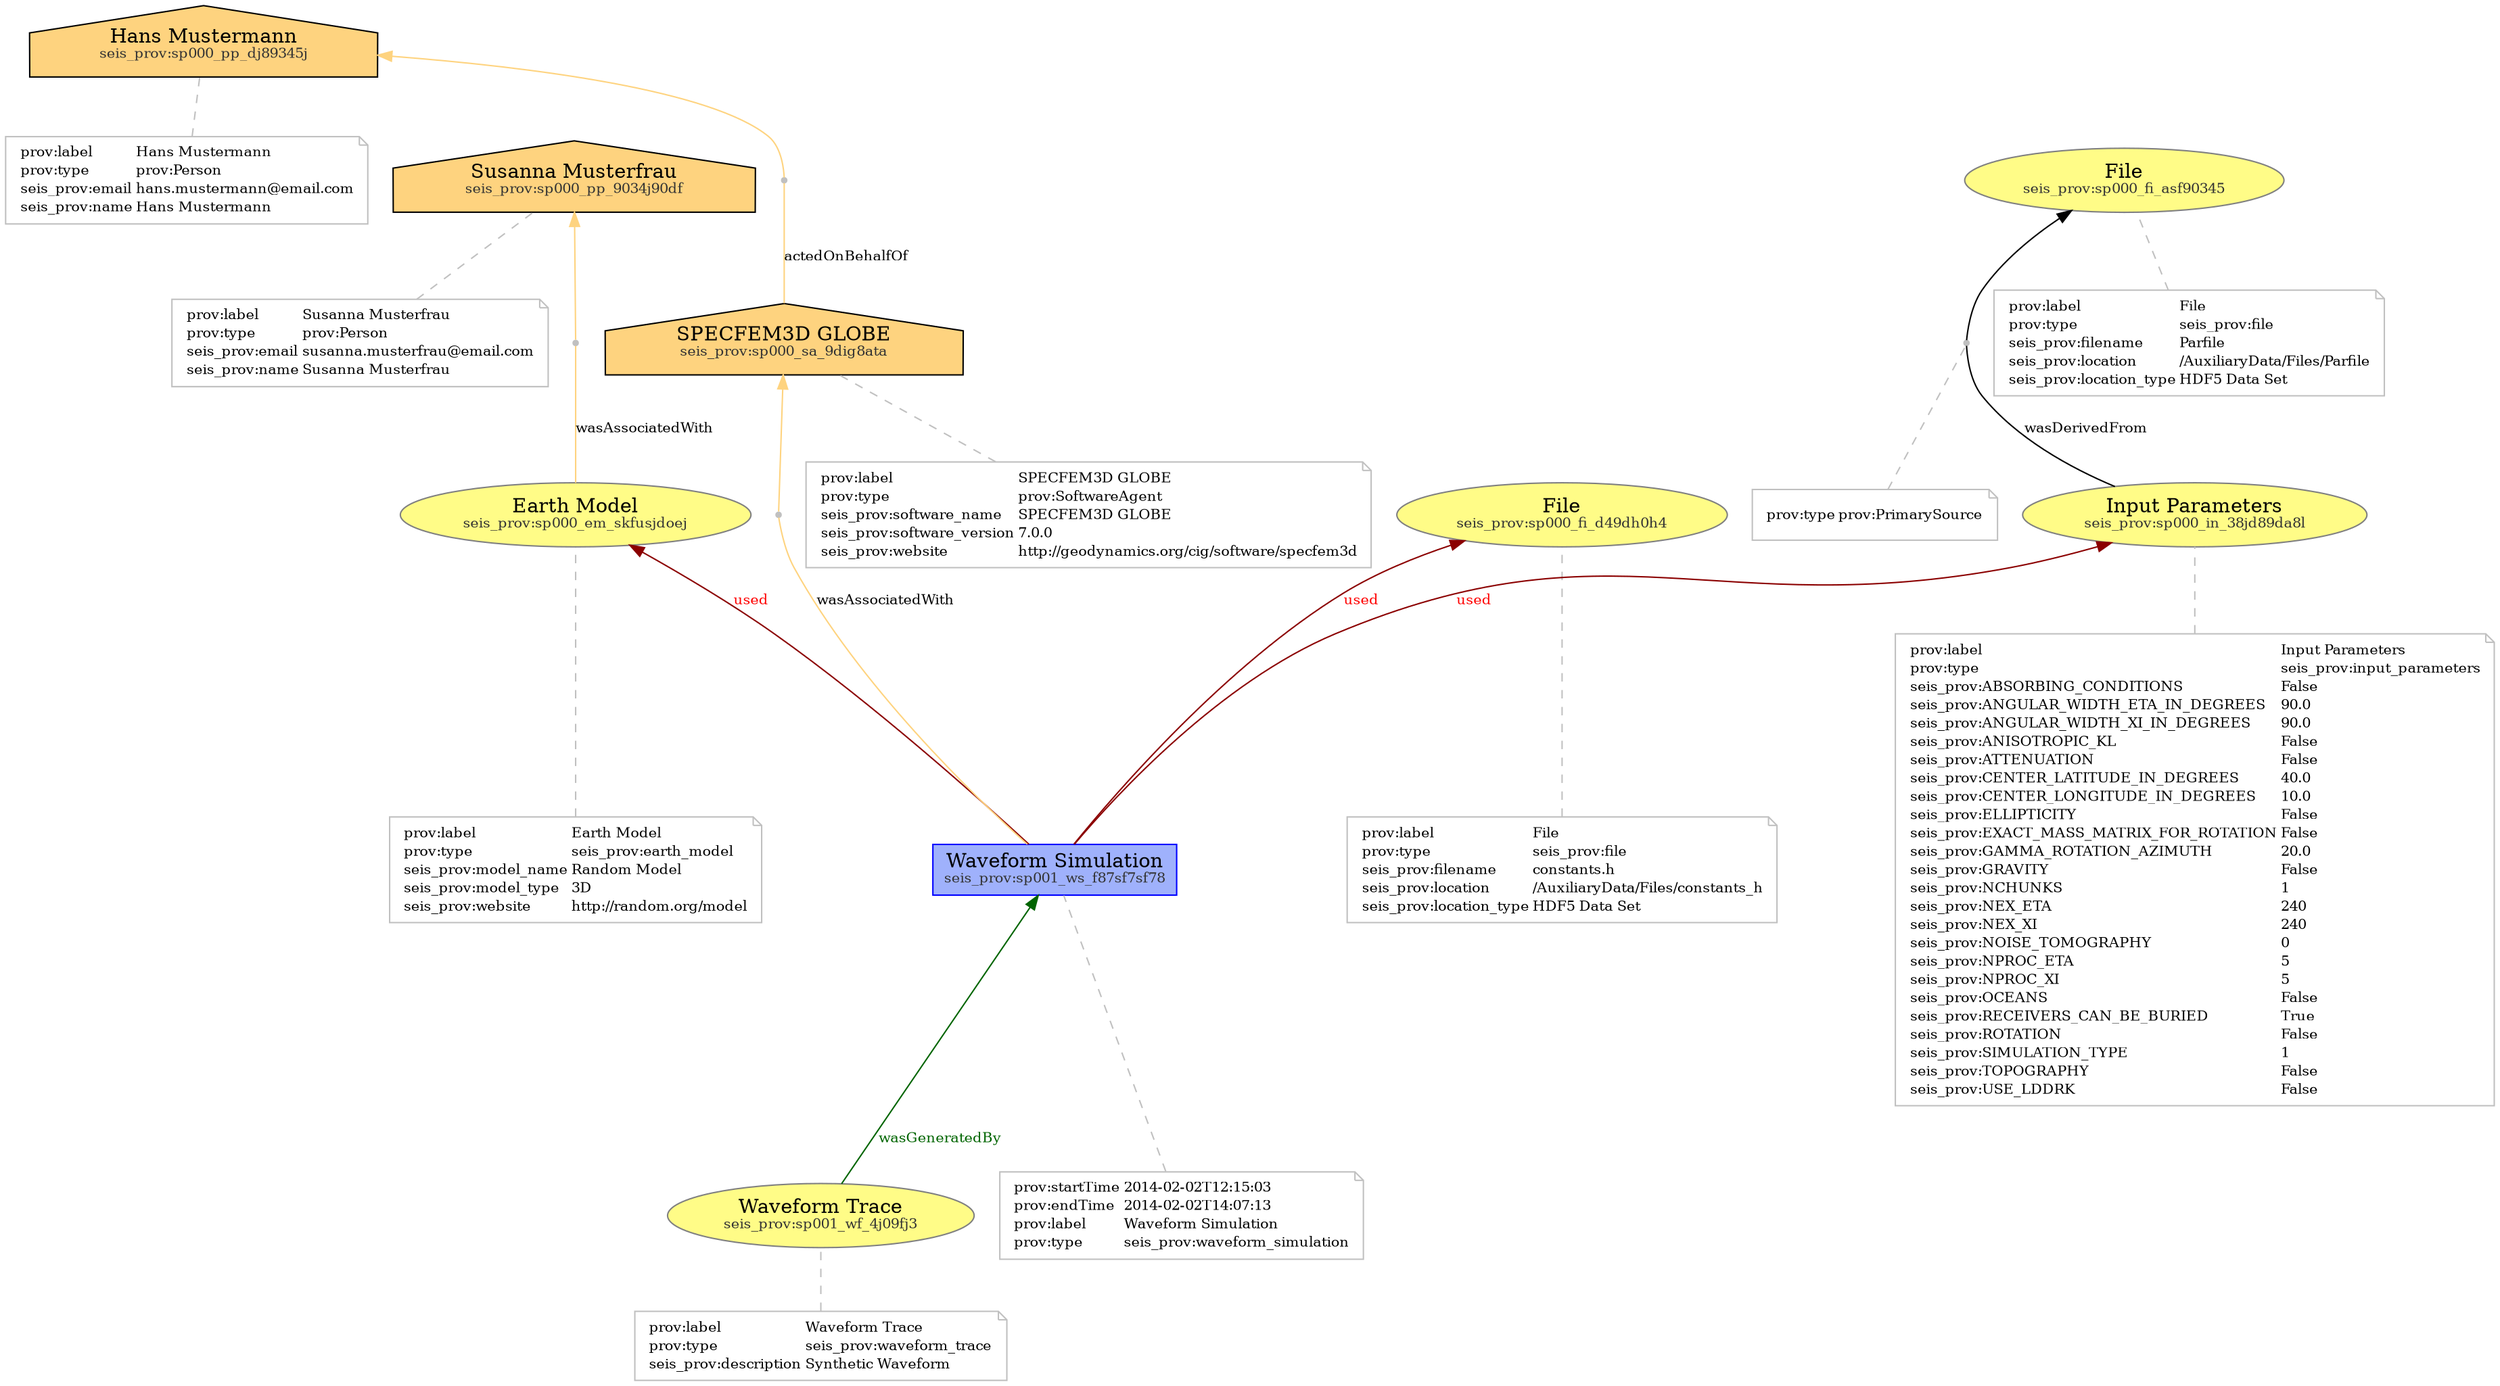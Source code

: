 digraph G {
	graph [bb="0,0,1480,925.94",
		charset="utf-8",
		rankdir=BT
	];
	node [label="\N"];
	n1	 [URL="http://seisprov.org/seis_prov/0.1/#sp000_pp_dj89345j",
		fillcolor="#FED37F",
		height=0.77692,
		label=<Hans Mustermann<br /><font color="#333333" point-size="10">seis_prov:sp000_pp_dj89345j</font>>,
		pos="206,897.97",
		shape=house,
		style=filled,
		width=3.3154];
	ann1	 [color=gray,
		fontcolor=black,
		fontsize=10,
		height=0.80556,
		label=<<TABLE cellpadding="0" border="0">
    <TR>
        <TD align="left" href="http://www.w3.org/ns/prov#label">prov:label</TD>
        <TD align="left">Hans Mustermann</TD>
    </TR>
    <TR>
        <TD align="left" href="http://www.w3.org/ns/prov#type">prov:type</TD>
        <TD align="left" href="http://www.w3.org/ns/prov#Person">prov:Person</TD>
    </TR>
    <TR>
        <TD align="left" href="http://seisprov.org/seis_prov/0.1/#email">seis_prov:email</TD>
        <TD align="left">hans.mustermann@email.com</TD>
    </TR>
    <TR>
        <TD align="left" href="http://seisprov.org/seis_prov/0.1/#name">seis_prov:name</TD>
        <TD align="left">Hans Mustermann</TD>
    </TR>
    </TABLE>>,
		pos="103,804",
		shape=note,
		width=2.8611];
	ann1 -> n1	 [arrowhead=none,
		color=gray,
		pos="134.46,833.09 149.61,846.62 167.49,862.59 181.59,875.17",
		style=dashed];
	n2	 [URL="http://seisprov.org/seis_prov/0.1/#sp000_pp_9034j90df",
		fillcolor="#FED37F",
		height=0.77692,
		label=<Susanna Musterfrau<br /><font color="#333333" point-size="10">seis_prov:sp000_pp_9034j90df</font>>,
		pos="348,804",
		shape=house,
		style=filled,
		width=3.4502];
	ann2	 [color=gray,
		fontcolor=black,
		fontsize=10,
		height=0.80556,
		label=<<TABLE cellpadding="0" border="0">
    <TR>
        <TD align="left" href="http://www.w3.org/ns/prov#label">prov:label</TD>
        <TD align="left">Susanna Musterfrau</TD>
    </TR>
    <TR>
        <TD align="left" href="http://www.w3.org/ns/prov#type">prov:type</TD>
        <TD align="left" href="http://www.w3.org/ns/prov#Person">prov:Person</TD>
    </TR>
    <TR>
        <TD align="left" href="http://seisprov.org/seis_prov/0.1/#email">seis_prov:email</TD>
        <TD align="left">susanna.musterfrau@email.com</TD>
    </TR>
    <TR>
        <TD align="left" href="http://seisprov.org/seis_prov/0.1/#name">seis_prov:name</TD>
        <TD align="left">Susanna Musterfrau</TD>
    </TR>
    </TABLE>>,
		pos="222,694",
		shape=note,
		width=2.9583];
	ann2 -> n2	 [arrowhead=none,
		color=gray,
		pos="254.78,723.09 275.92,741.22 303.02,764.45 322.55,781.18",
		style=dashed];
	n3	 [URL="http://seisprov.org/seis_prov/0.1/#sp000_sa_9dig8ata",
		fillcolor="#FED37F",
		height=0.77692,
		label=<SPECFEM3D GLOBE<br /><font color="#333333" point-size="10">seis_prov:sp000_sa_9dig8ata</font>>,
		pos="495,694",
		shape=house,
		style=filled,
		width=3.533];
	b3	 [color=gray,
		height=0.05,
		label="",
		pos="493,804",
		shape=point,
		width=0.05];
	n3 -> b3	 [arrowhead=none,
		color="#FED37F",
		fontsize=10.0,
		label=actedOnBehalfOf,
		lp="529.26,752",
		pos="494.5,721.97 493.95,751.46 493.14,795.44 493.02,802.13"];
	ann3	 [color=gray,
		fontcolor=black,
		fontsize=10,
		height=0.97222,
		label=<<TABLE cellpadding="0" border="0">
    <TR>
        <TD align="left" href="http://www.w3.org/ns/prov#label">prov:label</TD>
        <TD align="left">SPECFEM3D GLOBE</TD>
    </TR>
    <TR>
        <TD align="left" href="http://www.w3.org/ns/prov#type">prov:type</TD>
        <TD align="left" href="http://www.w3.org/ns/prov#SoftwareAgent">prov:SoftwareAgent</TD>
    </TR>
    <TR>
        <TD align="left" href="http://seisprov.org/seis_prov/0.1/#software_name">seis_prov:software_name</TD>
        <TD align="left">SPECFEM3D GLOBE</TD>
    </TR>
    <TR>
        <TD align="left" href="http://seisprov.org/seis_prov/0.1/#software_version">seis_prov:software_version</TD>
        <TD align="left">7.0.0</TD>
    </TR>
    <TR>
        <TD align="left" href="http://seisprov.org/seis_prov/0.1/#website">seis_prov:website</TD>
        <TD align="left">http://geodynamics.org/cig/software/specfem3d</TD>
    </TR>
    </TABLE>>,
		pos="650,578",
		shape=note,
		width=4.4583];
	ann3 -> n3	 [arrowhead=none,
		color=gray,
		pos="603.49,613.2 577.81,632.09 546.7,654.98 524.38,671.39",
		style=dashed];
	n4	 [URL="http://seisprov.org/seis_prov/0.1/#sp000_em_skfusjdoej",
		color="#808080",
		fillcolor="#FFFC87",
		height=0.62854,
		label=<Earth Model<br /><font color="#333333" point-size="10">seis_prov:sp000_em_skfusjdoej</font>>,
		pos="348,578",
		shape=oval,
		style=filled,
		width=2.8348];
	b2	 [color=gray,
		height=0.05,
		label="",
		pos="348,694",
		shape=point,
		width=0.05];
	n4 -> b2	 [arrowhead=none,
		color="#FED37F",
		fontsize=10.0,
		label=wasAssociatedWith,
		lp="387.51,636",
		pos="348,600.71 348,631.2 348,683.91 348,691.96"];
	ann4	 [color=gray,
		fontcolor=black,
		fontsize=10,
		height=0.97222,
		label=<<TABLE cellpadding="0" border="0">
    <TR>
        <TD align="left" href="http://www.w3.org/ns/prov#label">prov:label</TD>
        <TD align="left">Earth Model</TD>
    </TR>
    <TR>
        <TD align="left" href="http://www.w3.org/ns/prov#type">prov:type</TD>
        <TD align="left">seis_prov:earth_model</TD>
    </TR>
    <TR>
        <TD align="left" href="http://seisprov.org/seis_prov/0.1/#model_name">seis_prov:model_name</TD>
        <TD align="left">Random Model</TD>
    </TR>
    <TR>
        <TD align="left" href="http://seisprov.org/seis_prov/0.1/#model_type">seis_prov:model_type</TD>
        <TD align="left">3D</TD>
    </TR>
    <TR>
        <TD align="left" href="http://seisprov.org/seis_prov/0.1/#website">seis_prov:website</TD>
        <TD align="left">http://random.org/model</TD>
    </TR>
    </TABLE>>,
		pos="348,342",
		shape=note,
		width=2.9306];
	ann4 -> n4	 [arrowhead=none,
		color=gray,
		pos="348,377.03 348,425.83 348,514.31 348,555.2",
		style=dashed];
	n5	 [URL="http://seisprov.org/seis_prov/0.1/#sp000_in_38jd89da8l",
		color="#808080",
		fillcolor="#FFFC87",
		height=0.62854,
		label=<Input Parameters<br /><font color="#333333" point-size="10">seis_prov:sp000_in_38jd89da8l</font>>,
		pos="1300,578",
		shape=oval,
		style=filled,
		width=2.824];
	b4	 [color=gray,
		height=0.05,
		label="",
		pos="1165,694",
		shape=point,
		width=0.05];
	n5 -> b4	 [arrowhead=none,
		fontsize=10.0,
		label=wasDerivedFrom,
		lp="1235.7,636",
		pos="1255.1,598.41 1228.7,611.91 1196.5,632.29 1176,659 1167.5,670.02 1165.5,687.79 1165.1,692.06"];
	ann5	 [color=gray,
		fontcolor=black,
		fontsize=10,
		height=4.3056,
		label=<<TABLE cellpadding="0" border="0">
    <TR>
        <TD align="left" href="http://www.w3.org/ns/prov#label">prov:label</TD>
        <TD align="left">Input Parameters</TD>
    </TR>
    <TR>
        <TD align="left" href="http://www.w3.org/ns/prov#type">prov:type</TD>
        <TD align="left">seis_prov:input_parameters</TD>
    </TR>
    <TR>
        <TD align="left" href="http://seisprov.org/seis_prov/0.1/#ABSORBING_CONDITIONS">seis_prov:ABSORBING_CONDITIONS</TD>
        <TD align="left">False</TD>
    </TR>
    <TR>
        <TD align="left" href="http://seisprov.org/seis_prov/0.1/#ANGULAR_WIDTH_ETA_IN_DEGREES">seis_prov:ANGULAR_WIDTH_ETA_IN_DEGREES</TD>
        <TD align="left">90.0</TD>
    </TR>
    <TR>
        <TD align="left" href="http://seisprov.org/seis_prov/0.1/#ANGULAR_WIDTH_XI_IN_DEGREES">seis_prov:ANGULAR_WIDTH_XI_IN_DEGREES</TD>
        <TD align="left">90.0</TD>
    </TR>
    <TR>
        <TD align="left" href="http://seisprov.org/seis_prov/0.1/#ANISOTROPIC_KL">seis_prov:ANISOTROPIC_KL</TD>
        <TD align="left">False</TD>
    </TR>
    <TR>
        <TD align="left" href="http://seisprov.org/seis_prov/0.1/#ATTENUATION">seis_prov:ATTENUATION</TD>
        <TD align="left">False</TD>
    </TR>
    <TR>
        <TD align="left" href="http://seisprov.org/seis_prov/0.1/#CENTER_LATITUDE_IN_DEGREES">seis_prov:CENTER_LATITUDE_IN_DEGREES</TD>
        <TD align="left">40.0</TD>
    </TR>
    <TR>
        <TD align="left" href="http://seisprov.org/seis_prov/0.1/#CENTER_LONGITUDE_IN_DEGREES">seis_prov:CENTER_LONGITUDE_IN_DEGREES</TD>
        <TD align="left">10.0</TD>
    </TR>
    <TR>
        <TD align="left" href="http://seisprov.org/seis_prov/0.1/#ELLIPTICITY">seis_prov:ELLIPTICITY</TD>
        <TD align="left">False</TD>
    </TR>
    <TR>
        <TD align="left" href="http://seisprov.org/seis_prov/0.1/#EXACT_MASS_MATRIX_FOR_ROTATION">seis_prov:EXACT_MASS_MATRIX_FOR_ROTATION</TD>
        <TD align="left">False</TD>
    </TR>
    <TR>
        <TD align="left" href="http://seisprov.org/seis_prov/0.1/#GAMMA_ROTATION_AZIMUTH">seis_prov:GAMMA_ROTATION_AZIMUTH</TD>
        <TD align="left">20.0</TD>
    </TR>
    <TR>
        <TD align="left" href="http://seisprov.org/seis_prov/0.1/#GRAVITY">seis_prov:GRAVITY</TD>
        <TD align="left">False</TD>
    </TR>
    <TR>
        <TD align="left" href="http://seisprov.org/seis_prov/0.1/#NCHUNKS">seis_prov:NCHUNKS</TD>
        <TD align="left">1</TD>
    </TR>
    <TR>
        <TD align="left" href="http://seisprov.org/seis_prov/0.1/#NEX_ETA">seis_prov:NEX_ETA</TD>
        <TD align="left">240</TD>
    </TR>
    <TR>
        <TD align="left" href="http://seisprov.org/seis_prov/0.1/#NEX_XI">seis_prov:NEX_XI</TD>
        <TD align="left">240</TD>
    </TR>
    <TR>
        <TD align="left" href="http://seisprov.org/seis_prov/0.1/#NOISE_TOMOGRAPHY">seis_prov:NOISE_TOMOGRAPHY</TD>
        <TD align="left">0</TD>
    </TR>
    <TR>
        <TD align="left" href="http://seisprov.org/seis_prov/0.1/#NPROC_ETA">seis_prov:NPROC_ETA</TD>
        <TD align="left">5</TD>
    </TR>
    <TR>
        <TD align="left" href="http://seisprov.org/seis_prov/0.1/#NPROC_XI">seis_prov:NPROC_XI</TD>
        <TD align="left">5</TD>
    </TR>
    <TR>
        <TD align="left" href="http://seisprov.org/seis_prov/0.1/#OCEANS">seis_prov:OCEANS</TD>
        <TD align="left">False</TD>
    </TR>
    <TR>
        <TD align="left" href="http://seisprov.org/seis_prov/0.1/#RECEIVERS_CAN_BE_BURIED">seis_prov:RECEIVERS_CAN_BE_BURIED</TD>
        <TD align="left">True</TD>
    </TR>
    <TR>
        <TD align="left" href="http://seisprov.org/seis_prov/0.1/#ROTATION">seis_prov:ROTATION</TD>
        <TD align="left">False</TD>
    </TR>
    <TR>
        <TD align="left" href="http://seisprov.org/seis_prov/0.1/#SIMULATION_TYPE">seis_prov:SIMULATION_TYPE</TD>
        <TD align="left">1</TD>
    </TR>
    <TR>
        <TD align="left" href="http://seisprov.org/seis_prov/0.1/#TOPOGRAPHY">seis_prov:TOPOGRAPHY</TD>
        <TD align="left">False</TD>
    </TR>
    <TR>
        <TD align="left" href="http://seisprov.org/seis_prov/0.1/#USE_LDDRK">seis_prov:USE_LDDRK</TD>
        <TD align="left">False</TD>
    </TR>
    </TABLE>>,
		pos="1300,342",
		shape=note,
		width=5];
	ann5 -> n5	 [arrowhead=none,
		color=gray,
		pos="1300,497.12 1300,519.89 1300,540.56 1300,555.16",
		style=dashed];
	n6	 [URL="http://seisprov.org/seis_prov/0.1/#sp000_fi_d49dh0h4",
		color="#808080",
		fillcolor="#FFFC87",
		height=0.62854,
		label=<File<br /><font color="#333333" point-size="10">seis_prov:sp000_fi_d49dh0h4</font>>,
		pos="925,578",
		shape=oval,
		style=filled,
		width=2.6823];
	ann6	 [color=gray,
		fontcolor=black,
		fontsize=10,
		height=0.97222,
		label=<<TABLE cellpadding="0" border="0">
    <TR>
        <TD align="left" href="http://www.w3.org/ns/prov#label">prov:label</TD>
        <TD align="left">File</TD>
    </TR>
    <TR>
        <TD align="left" href="http://www.w3.org/ns/prov#type">prov:type</TD>
        <TD align="left">seis_prov:file</TD>
    </TR>
    <TR>
        <TD align="left" href="http://seisprov.org/seis_prov/0.1/#filename">seis_prov:filename</TD>
        <TD align="left">constants.h</TD>
    </TR>
    <TR>
        <TD align="left" href="http://seisprov.org/seis_prov/0.1/#location">seis_prov:location</TD>
        <TD align="left">/AuxiliaryData/Files/constants_h</TD>
    </TR>
    <TR>
        <TD align="left" href="http://seisprov.org/seis_prov/0.1/#location_type">seis_prov:location_type</TD>
        <TD align="left">HDF5 Data Set</TD>
    </TR>
    </TABLE>>,
		pos="925,342",
		shape=note,
		width=3.4583];
	ann6 -> n6	 [arrowhead=none,
		color=gray,
		pos="925,377.03 925,425.83 925,514.31 925,555.2",
		style=dashed];
	n7	 [URL="http://seisprov.org/seis_prov/0.1/#sp000_fi_asf90345",
		color="#808080",
		fillcolor="#FFFC87",
		height=0.62854,
		label=<File<br /><font color="#333333" point-size="10">seis_prov:sp000_fi_asf90345</font>>,
		pos="1265,804",
		shape=oval,
		style=filled,
		width=2.6167];
	ann7	 [color=gray,
		fontcolor=black,
		fontsize=10,
		height=0.97222,
		label=<<TABLE cellpadding="0" border="0">
    <TR>
        <TD align="left" href="http://www.w3.org/ns/prov#label">prov:label</TD>
        <TD align="left">File</TD>
    </TR>
    <TR>
        <TD align="left" href="http://www.w3.org/ns/prov#type">prov:type</TD>
        <TD align="left">seis_prov:file</TD>
    </TR>
    <TR>
        <TD align="left" href="http://seisprov.org/seis_prov/0.1/#filename">seis_prov:filename</TD>
        <TD align="left">Parfile</TD>
    </TR>
    <TR>
        <TD align="left" href="http://seisprov.org/seis_prov/0.1/#location">seis_prov:location</TD>
        <TD align="left">/AuxiliaryData/Files/Parfile</TD>
    </TR>
    <TR>
        <TD align="left" href="http://seisprov.org/seis_prov/0.1/#location_type">seis_prov:location_type</TD>
        <TD align="left">HDF5 Data Set</TD>
    </TR>
    </TABLE>>,
		pos="1299,694",
		shape=note,
		width=3.1667];
	ann7 -> n7	 [arrowhead=none,
		color=gray,
		pos="1288.2,729.17 1282.9,746.23 1276.5,766.35 1271.8,781.27",
		style=dashed];
	n8	 [URL="http://seisprov.org/seis_prov/0.1/#sp001_wf_4j09fj3",
		color="#808080",
		fillcolor="#FFFC87",
		height=0.62854,
		label=<Waveform Trace<br /><font color="#333333" point-size="10">seis_prov:sp001_wf_4j09fj3</font>>,
		pos="486,112",
		shape=oval,
		style=filled,
		width=2.5621];
	n9	 [URL="http://seisprov.org/seis_prov/0.1/#sp001_ws_f87sf7sf78",
		color="#0000FF",
		fillcolor="#9FB1FC",
		height=0.5,
		label=<Waveform Simulation<br /><font color="#333333" point-size="10">seis_prov:sp001_ws_f87sf7sf78</font>>,
		pos="627,342",
		shape=box,
		style=filled,
		width=2.0123];
	n8 -> n9	 [color=darkgreen,
		fontcolor=darkgreen,
		fontsize=10.0,
		label=wasGeneratedBy,
		lp="554.15,164",
		pos="e,616.42,323.89 499.26,134.45 525.3,176.56 583.01,269.86 611.06,315.23"];
	ann8	 [color=gray,
		fontcolor=black,
		fontsize=10,
		height=0.63889,
		label=<<TABLE cellpadding="0" border="0">
    <TR>
        <TD align="left" href="http://www.w3.org/ns/prov#label">prov:label</TD>
        <TD align="left">Waveform Trace</TD>
    </TR>
    <TR>
        <TD align="left" href="http://www.w3.org/ns/prov#type">prov:type</TD>
        <TD align="left">seis_prov:waveform_trace</TD>
    </TR>
    <TR>
        <TD align="left" href="http://seisprov.org/seis_prov/0.1/#description">seis_prov:description</TD>
        <TD align="left">Synthetic Waveform</TD>
    </TR>
    </TABLE>>,
		pos="486,23",
		shape=note,
		width=2.9583];
	ann8 -> n8	 [arrowhead=none,
		color=gray,
		pos="486,46.405 486,59.595 486,76.201 486,89.272",
		style=dashed];
	n9 -> n4	 [color=red4,
		fontcolor=red,
		fontsize=10.0,
		label=used,
		lp="447.17,520",
		pos="e,380.14,556.47 610.51,360.04 581.76,389.39 520.05,450.78 463,497 439.31,516.19 411.24,535.77 388.77,550.76"];
	n9 -> n5	 [color=red4,
		fontcolor=red,
		fontsize=10.0,
		label=used,
		lp="879.17,520",
		pos="e,1247.4,558.57 639.2,360.11 663.82,393.11 723,465.1 792,497 953.63,571.72 1015.8,506.33 1190,543 1205.6,546.28 1222.1,550.8 1237.5,\
555.48"];
	n9 -> n6	 [color=red4,
		fontcolor=red,
		fontsize=10.0,
		label=used,
		lp="804.17,520",
		pos="e,866.89,559.81 638.8,360.15 663.88,395.46 725.94,477 795.67,525 814.34,537.85 836.66,548.26 857.46,556.29"];
	b1	 [color=gray,
		height=0.05,
		label="",
		pos="470,578",
		shape=point,
		width=0.05];
	n9 -> b1	 [arrowhead=none,
		color="#FED37F",
		fontsize=10.0,
		label=wasAssociatedWith,
		lp="532.51,520",
		pos="611.45,360.2 582.21,393.34 518.61,469.28 481,543 474.68,555.38 471,572.13 470.18,576.12"];
	ann9	 [color=gray,
		fontcolor=black,
		fontsize=10,
		height=0.80556,
		label=<<TABLE cellpadding="0" border="0">
    <TR>
        <TD align="left" href="http://www.w3.org/ns/prov#startTime">prov:startTime</TD>
        <TD align="left">2014-02-02T12:15:03</TD>
    </TR>
    <TR>
        <TD align="left" href="http://www.w3.org/ns/prov#endTime">prov:endTime</TD>
        <TD align="left">2014-02-02T14:07:13</TD>
    </TR>
    <TR>
        <TD align="left" href="http://www.w3.org/ns/prov#label">prov:label</TD>
        <TD align="left">Waveform Simulation</TD>
    </TR>
    <TR>
        <TD align="left" href="http://www.w3.org/ns/prov#type">prov:type</TD>
        <TD align="left">seis_prov:waveform_simulation</TD>
    </TR>
    </TABLE>>,
		pos="701,112",
		shape=note,
		width=2.9028];
	ann9 -> n9	 [arrowhead=none,
		color=gray,
		pos="691.78,141.42 676.2,189.4 645.15,285.07 632.53,323.97",
		style=dashed];
	b1 -> n3	 [color="#FED37F",
		fontsize=10.0,
		pos="e,490.21,671.17 470.28,580.28 472.01,588.17 481.37,630.85 488.06,661.36"];
	b2 -> n2	 [color="#FED37F",
		fontsize=10.0,
		pos="e,348,781.11 348,696.21 348,703.52 348,742.32 348,771.06"];
	b3 -> n1	 [color="#FED37F",
		fontsize=10.0,
		pos="e,325.46,880.09 492.91,805.85 492.46,809.66 490.08,825.39 481,833 458.22,852.08 395.33,867.44 335.43,878.32"];
	b4 -> n7	 [fontsize=10.0,
		pos="e,1232.2,782.59 1165.1,695.92 1165.6,700.09 1168.2,717.49 1176,729 1188.6,747.59 1207.1,764.05 1224,776.69"];
	ann10	 [color=gray,
		fontcolor=black,
		fontsize=10,
		height=0.5,
		label=<<TABLE cellpadding="0" border="0">
    <TR>
        <TD align="left" href="http://www.w3.org/ns/prov#type">prov:type</TD>
        <TD align="left" href="http://www.w3.org/ns/prov#PrimarySource">prov:PrimarySource</TD>
    </TR>
    </TABLE>>,
		pos="1110,578",
		shape=note,
		width=1.9583];
	ann10 -> b4	 [arrowhead=none,
		color=gray,
		pos="1118.4,596.31 1132.5,625.71 1160.2,683.08 1164.5,691.86",
		style=dashed];
}
